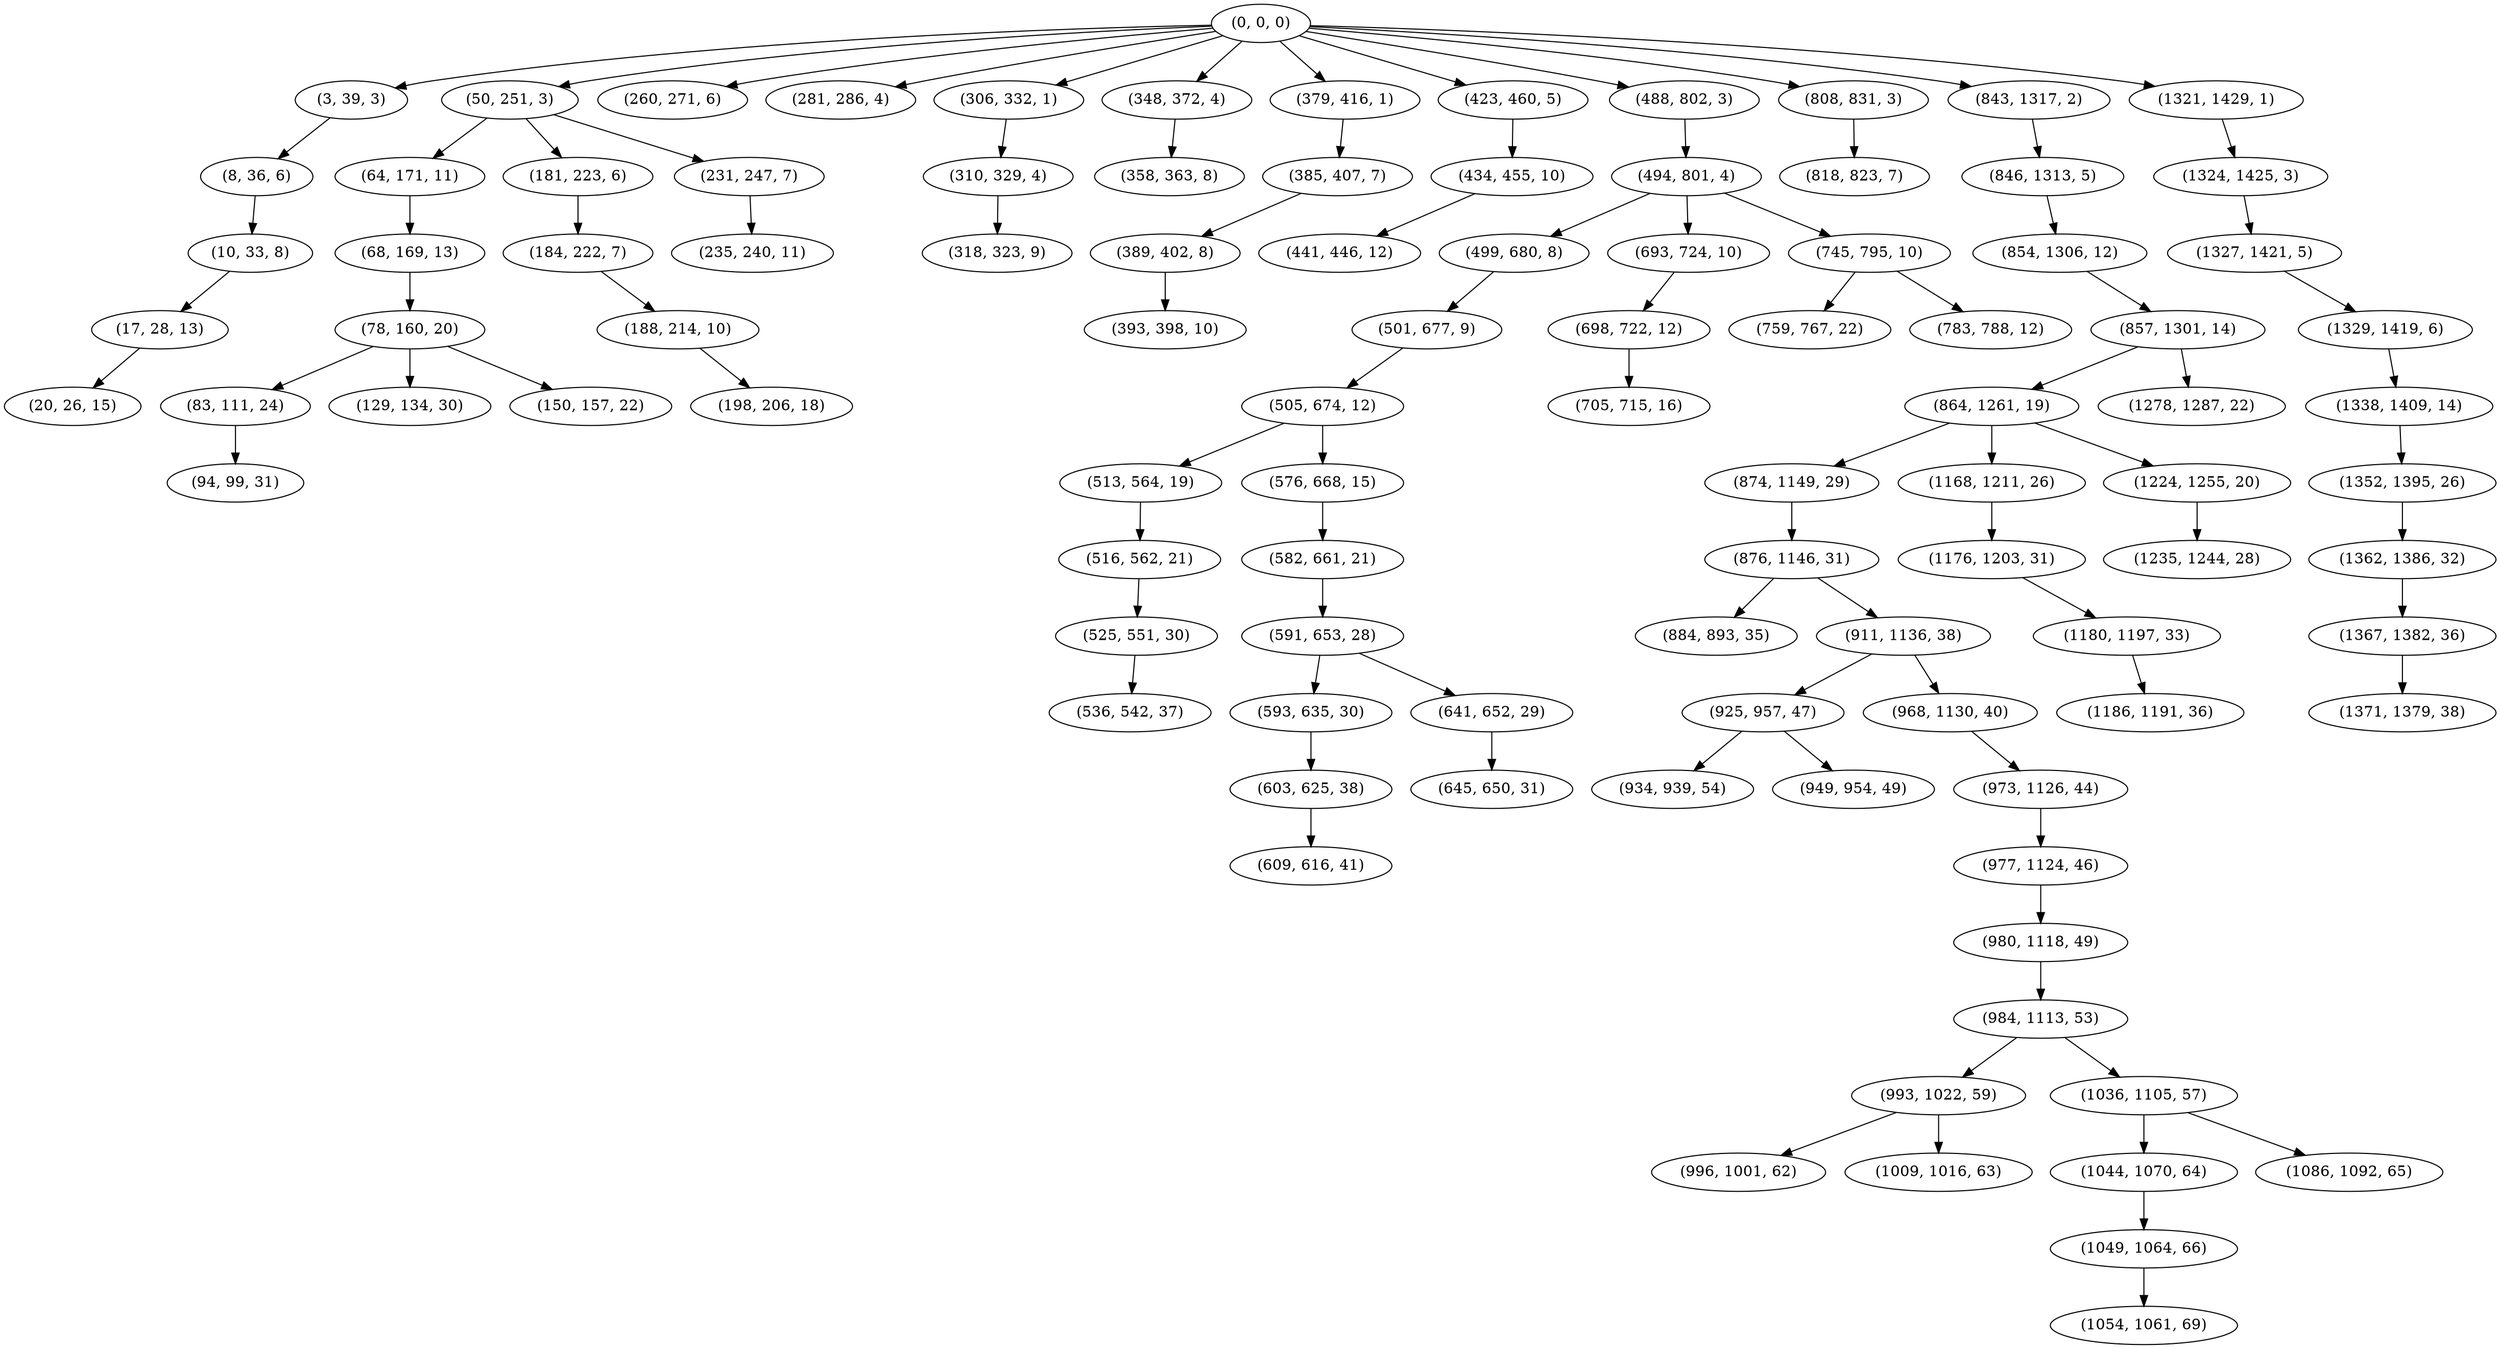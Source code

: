 digraph tree {
    "(0, 0, 0)";
    "(3, 39, 3)";
    "(8, 36, 6)";
    "(10, 33, 8)";
    "(17, 28, 13)";
    "(20, 26, 15)";
    "(50, 251, 3)";
    "(64, 171, 11)";
    "(68, 169, 13)";
    "(78, 160, 20)";
    "(83, 111, 24)";
    "(94, 99, 31)";
    "(129, 134, 30)";
    "(150, 157, 22)";
    "(181, 223, 6)";
    "(184, 222, 7)";
    "(188, 214, 10)";
    "(198, 206, 18)";
    "(231, 247, 7)";
    "(235, 240, 11)";
    "(260, 271, 6)";
    "(281, 286, 4)";
    "(306, 332, 1)";
    "(310, 329, 4)";
    "(318, 323, 9)";
    "(348, 372, 4)";
    "(358, 363, 8)";
    "(379, 416, 1)";
    "(385, 407, 7)";
    "(389, 402, 8)";
    "(393, 398, 10)";
    "(423, 460, 5)";
    "(434, 455, 10)";
    "(441, 446, 12)";
    "(488, 802, 3)";
    "(494, 801, 4)";
    "(499, 680, 8)";
    "(501, 677, 9)";
    "(505, 674, 12)";
    "(513, 564, 19)";
    "(516, 562, 21)";
    "(525, 551, 30)";
    "(536, 542, 37)";
    "(576, 668, 15)";
    "(582, 661, 21)";
    "(591, 653, 28)";
    "(593, 635, 30)";
    "(603, 625, 38)";
    "(609, 616, 41)";
    "(641, 652, 29)";
    "(645, 650, 31)";
    "(693, 724, 10)";
    "(698, 722, 12)";
    "(705, 715, 16)";
    "(745, 795, 10)";
    "(759, 767, 22)";
    "(783, 788, 12)";
    "(808, 831, 3)";
    "(818, 823, 7)";
    "(843, 1317, 2)";
    "(846, 1313, 5)";
    "(854, 1306, 12)";
    "(857, 1301, 14)";
    "(864, 1261, 19)";
    "(874, 1149, 29)";
    "(876, 1146, 31)";
    "(884, 893, 35)";
    "(911, 1136, 38)";
    "(925, 957, 47)";
    "(934, 939, 54)";
    "(949, 954, 49)";
    "(968, 1130, 40)";
    "(973, 1126, 44)";
    "(977, 1124, 46)";
    "(980, 1118, 49)";
    "(984, 1113, 53)";
    "(993, 1022, 59)";
    "(996, 1001, 62)";
    "(1009, 1016, 63)";
    "(1036, 1105, 57)";
    "(1044, 1070, 64)";
    "(1049, 1064, 66)";
    "(1054, 1061, 69)";
    "(1086, 1092, 65)";
    "(1168, 1211, 26)";
    "(1176, 1203, 31)";
    "(1180, 1197, 33)";
    "(1186, 1191, 36)";
    "(1224, 1255, 20)";
    "(1235, 1244, 28)";
    "(1278, 1287, 22)";
    "(1321, 1429, 1)";
    "(1324, 1425, 3)";
    "(1327, 1421, 5)";
    "(1329, 1419, 6)";
    "(1338, 1409, 14)";
    "(1352, 1395, 26)";
    "(1362, 1386, 32)";
    "(1367, 1382, 36)";
    "(1371, 1379, 38)";
    "(0, 0, 0)" -> "(3, 39, 3)";
    "(0, 0, 0)" -> "(50, 251, 3)";
    "(0, 0, 0)" -> "(260, 271, 6)";
    "(0, 0, 0)" -> "(281, 286, 4)";
    "(0, 0, 0)" -> "(306, 332, 1)";
    "(0, 0, 0)" -> "(348, 372, 4)";
    "(0, 0, 0)" -> "(379, 416, 1)";
    "(0, 0, 0)" -> "(423, 460, 5)";
    "(0, 0, 0)" -> "(488, 802, 3)";
    "(0, 0, 0)" -> "(808, 831, 3)";
    "(0, 0, 0)" -> "(843, 1317, 2)";
    "(0, 0, 0)" -> "(1321, 1429, 1)";
    "(3, 39, 3)" -> "(8, 36, 6)";
    "(8, 36, 6)" -> "(10, 33, 8)";
    "(10, 33, 8)" -> "(17, 28, 13)";
    "(17, 28, 13)" -> "(20, 26, 15)";
    "(50, 251, 3)" -> "(64, 171, 11)";
    "(50, 251, 3)" -> "(181, 223, 6)";
    "(50, 251, 3)" -> "(231, 247, 7)";
    "(64, 171, 11)" -> "(68, 169, 13)";
    "(68, 169, 13)" -> "(78, 160, 20)";
    "(78, 160, 20)" -> "(83, 111, 24)";
    "(78, 160, 20)" -> "(129, 134, 30)";
    "(78, 160, 20)" -> "(150, 157, 22)";
    "(83, 111, 24)" -> "(94, 99, 31)";
    "(181, 223, 6)" -> "(184, 222, 7)";
    "(184, 222, 7)" -> "(188, 214, 10)";
    "(188, 214, 10)" -> "(198, 206, 18)";
    "(231, 247, 7)" -> "(235, 240, 11)";
    "(306, 332, 1)" -> "(310, 329, 4)";
    "(310, 329, 4)" -> "(318, 323, 9)";
    "(348, 372, 4)" -> "(358, 363, 8)";
    "(379, 416, 1)" -> "(385, 407, 7)";
    "(385, 407, 7)" -> "(389, 402, 8)";
    "(389, 402, 8)" -> "(393, 398, 10)";
    "(423, 460, 5)" -> "(434, 455, 10)";
    "(434, 455, 10)" -> "(441, 446, 12)";
    "(488, 802, 3)" -> "(494, 801, 4)";
    "(494, 801, 4)" -> "(499, 680, 8)";
    "(494, 801, 4)" -> "(693, 724, 10)";
    "(494, 801, 4)" -> "(745, 795, 10)";
    "(499, 680, 8)" -> "(501, 677, 9)";
    "(501, 677, 9)" -> "(505, 674, 12)";
    "(505, 674, 12)" -> "(513, 564, 19)";
    "(505, 674, 12)" -> "(576, 668, 15)";
    "(513, 564, 19)" -> "(516, 562, 21)";
    "(516, 562, 21)" -> "(525, 551, 30)";
    "(525, 551, 30)" -> "(536, 542, 37)";
    "(576, 668, 15)" -> "(582, 661, 21)";
    "(582, 661, 21)" -> "(591, 653, 28)";
    "(591, 653, 28)" -> "(593, 635, 30)";
    "(591, 653, 28)" -> "(641, 652, 29)";
    "(593, 635, 30)" -> "(603, 625, 38)";
    "(603, 625, 38)" -> "(609, 616, 41)";
    "(641, 652, 29)" -> "(645, 650, 31)";
    "(693, 724, 10)" -> "(698, 722, 12)";
    "(698, 722, 12)" -> "(705, 715, 16)";
    "(745, 795, 10)" -> "(759, 767, 22)";
    "(745, 795, 10)" -> "(783, 788, 12)";
    "(808, 831, 3)" -> "(818, 823, 7)";
    "(843, 1317, 2)" -> "(846, 1313, 5)";
    "(846, 1313, 5)" -> "(854, 1306, 12)";
    "(854, 1306, 12)" -> "(857, 1301, 14)";
    "(857, 1301, 14)" -> "(864, 1261, 19)";
    "(857, 1301, 14)" -> "(1278, 1287, 22)";
    "(864, 1261, 19)" -> "(874, 1149, 29)";
    "(864, 1261, 19)" -> "(1168, 1211, 26)";
    "(864, 1261, 19)" -> "(1224, 1255, 20)";
    "(874, 1149, 29)" -> "(876, 1146, 31)";
    "(876, 1146, 31)" -> "(884, 893, 35)";
    "(876, 1146, 31)" -> "(911, 1136, 38)";
    "(911, 1136, 38)" -> "(925, 957, 47)";
    "(911, 1136, 38)" -> "(968, 1130, 40)";
    "(925, 957, 47)" -> "(934, 939, 54)";
    "(925, 957, 47)" -> "(949, 954, 49)";
    "(968, 1130, 40)" -> "(973, 1126, 44)";
    "(973, 1126, 44)" -> "(977, 1124, 46)";
    "(977, 1124, 46)" -> "(980, 1118, 49)";
    "(980, 1118, 49)" -> "(984, 1113, 53)";
    "(984, 1113, 53)" -> "(993, 1022, 59)";
    "(984, 1113, 53)" -> "(1036, 1105, 57)";
    "(993, 1022, 59)" -> "(996, 1001, 62)";
    "(993, 1022, 59)" -> "(1009, 1016, 63)";
    "(1036, 1105, 57)" -> "(1044, 1070, 64)";
    "(1036, 1105, 57)" -> "(1086, 1092, 65)";
    "(1044, 1070, 64)" -> "(1049, 1064, 66)";
    "(1049, 1064, 66)" -> "(1054, 1061, 69)";
    "(1168, 1211, 26)" -> "(1176, 1203, 31)";
    "(1176, 1203, 31)" -> "(1180, 1197, 33)";
    "(1180, 1197, 33)" -> "(1186, 1191, 36)";
    "(1224, 1255, 20)" -> "(1235, 1244, 28)";
    "(1321, 1429, 1)" -> "(1324, 1425, 3)";
    "(1324, 1425, 3)" -> "(1327, 1421, 5)";
    "(1327, 1421, 5)" -> "(1329, 1419, 6)";
    "(1329, 1419, 6)" -> "(1338, 1409, 14)";
    "(1338, 1409, 14)" -> "(1352, 1395, 26)";
    "(1352, 1395, 26)" -> "(1362, 1386, 32)";
    "(1362, 1386, 32)" -> "(1367, 1382, 36)";
    "(1367, 1382, 36)" -> "(1371, 1379, 38)";
}
